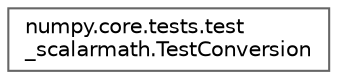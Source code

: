 digraph "Graphical Class Hierarchy"
{
 // LATEX_PDF_SIZE
  bgcolor="transparent";
  edge [fontname=Helvetica,fontsize=10,labelfontname=Helvetica,labelfontsize=10];
  node [fontname=Helvetica,fontsize=10,shape=box,height=0.2,width=0.4];
  rankdir="LR";
  Node0 [id="Node000000",label="numpy.core.tests.test\l_scalarmath.TestConversion",height=0.2,width=0.4,color="grey40", fillcolor="white", style="filled",URL="$d3/df0/classnumpy_1_1core_1_1tests_1_1test__scalarmath_1_1TestConversion.html",tooltip=" "];
}
